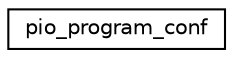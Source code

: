 digraph "Graphical Class Hierarchy"
{
 // LATEX_PDF_SIZE
  edge [fontname="Helvetica",fontsize="10",labelfontname="Helvetica",labelfontsize="10"];
  node [fontname="Helvetica",fontsize="10",shape=record];
  rankdir="LR";
  Node0 [label="pio_program_conf",height=0.2,width=0.4,color="black", fillcolor="white", style="filled",URL="$structpio__program__conf.html",tooltip="PIO program configuration."];
}
